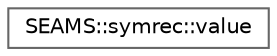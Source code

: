 digraph "Graphical Class Hierarchy"
{
 // LATEX_PDF_SIZE
  bgcolor="transparent";
  edge [fontname=Helvetica,fontsize=10,labelfontname=Helvetica,labelfontsize=10];
  node [fontname=Helvetica,fontsize=10,shape=box,height=0.2,width=0.4];
  rankdir="LR";
  Node0 [id="Node000000",label="SEAMS::symrec::value",height=0.2,width=0.4,color="grey40", fillcolor="white", style="filled",URL="$structSEAMS_1_1symrec_1_1value.html",tooltip=" "];
}

